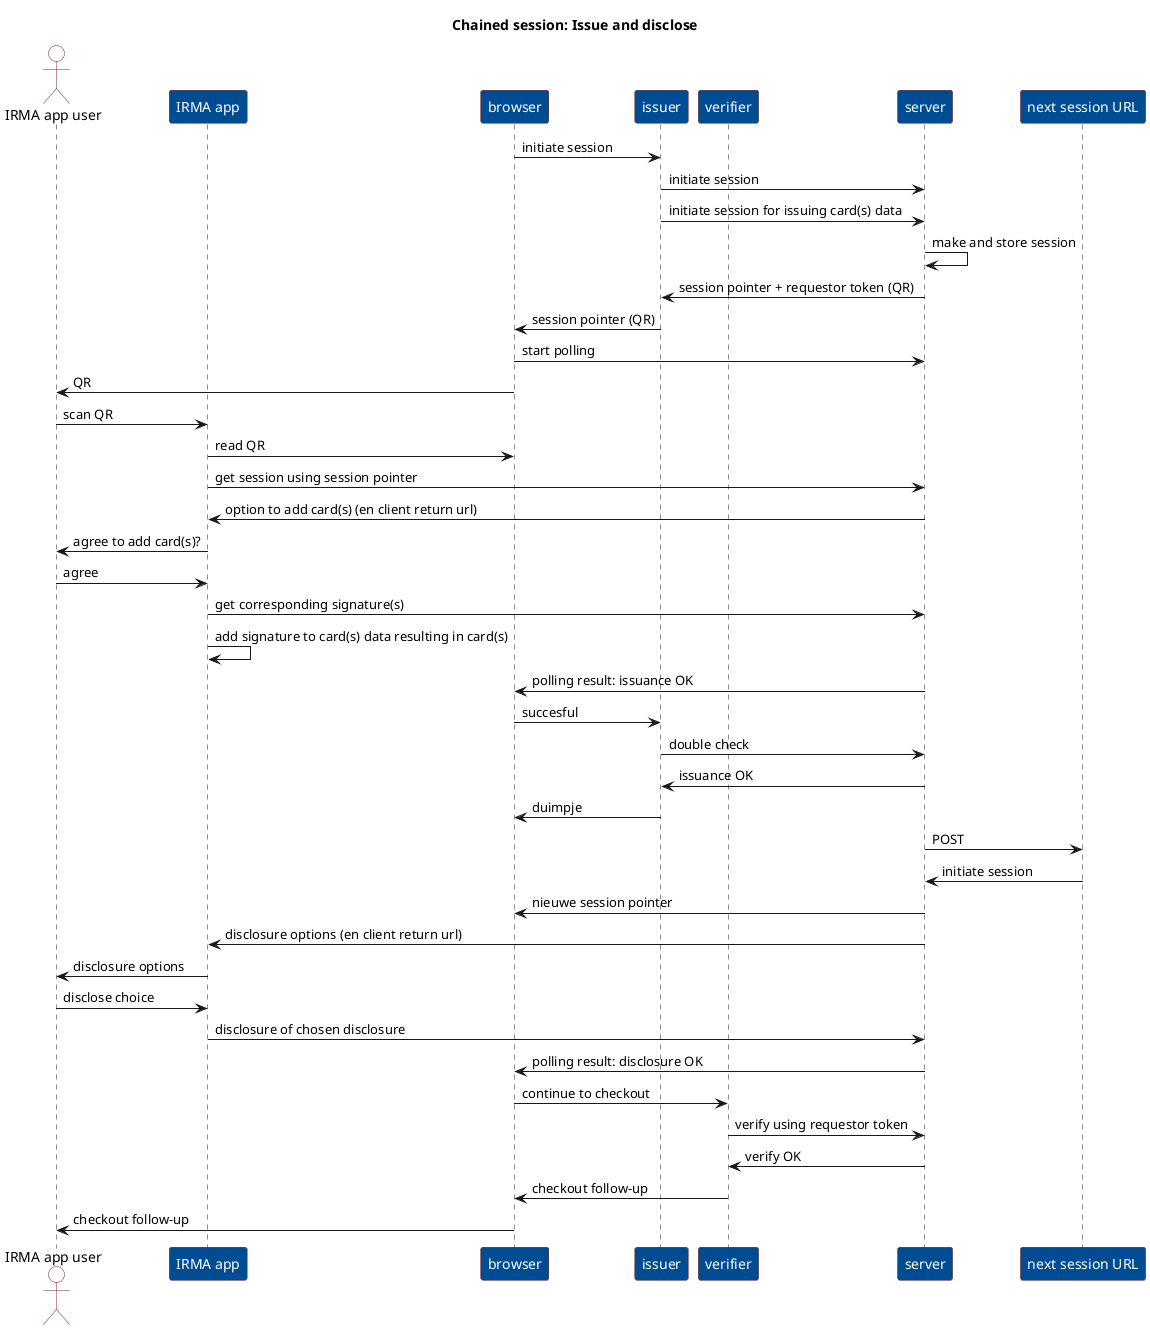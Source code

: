 @startuml
skinparam sequence {
backgroundColor #transparent
ActorBorderColor #7A2626
ActorBackgroundColor #transparent
ParticipantBorderColor #7A2626
ParticipantBackgroundColor #004C92
ParticipantFontColor white
}
actor "IRMA app user" as user
participant "IRMA app" as app
participant browser as browser
participant "issuer" as issuer
participant "verifier" as verifier
participant "server" as server
participant "next session URL" as nextSessionURL

title Chained session: Issue and disclose
browser -> issuer: initiate session
issuer -> server: initiate session
issuer -> server: initiate session for issuing card(s) data 
server -> server: make and store session
server -> issuer: session pointer + requestor token (QR)
issuer -> browser: session pointer (QR)
browser -> server: start polling
browser -> user: QR
user -> app: scan QR
app -> browser: read QR
app -> server: get session using session pointer
server -> app: option to add card(s) (en client return url)
app -> user: agree to add card(s)?
user -> app: agree
app -> server: get corresponding signature(s)
app -> app: add signature to card(s) data resulting in card(s)

' assuming browser wants to know if issuance was successful
server -> browser: polling result: issuance OK
browser -> issuer: succesful
' optional, whatever issuer wants
issuer -> server: double check
server -> issuer: issuance OK
issuer -> browser: duimpje


' next session steps
server -> nextSessionURL: POST
nextSessionURL -> server: initiate session
server -> browser: nieuwe session pointer

server -> app: disclosure options (en client return url)
app -> user: disclosure options
user -> app: disclose choice
app -> server: disclosure of chosen disclosure

server -> browser: polling result: disclosure OK
browser -> verifier: continue to checkout
verifier -> server: verify using requestor token
server -> verifier: verify OK
verifier -> browser: checkout follow-up

browser -> user: checkout follow-up
@enduml